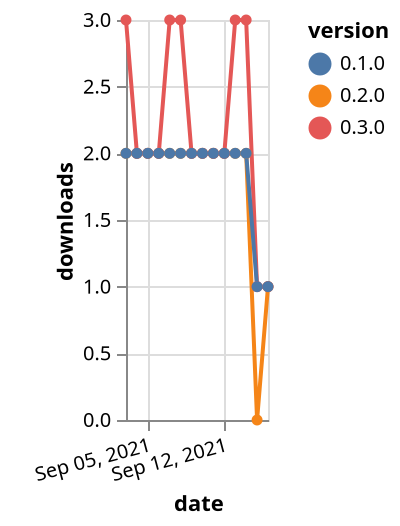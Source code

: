 {"$schema": "https://vega.github.io/schema/vega-lite/v5.json", "description": "A simple bar chart with embedded data.", "data": {"values": [{"date": "2021-09-03", "total": 749, "delta": 2, "version": "0.2.0"}, {"date": "2021-09-04", "total": 751, "delta": 2, "version": "0.2.0"}, {"date": "2021-09-05", "total": 753, "delta": 2, "version": "0.2.0"}, {"date": "2021-09-06", "total": 755, "delta": 2, "version": "0.2.0"}, {"date": "2021-09-07", "total": 757, "delta": 2, "version": "0.2.0"}, {"date": "2021-09-08", "total": 759, "delta": 2, "version": "0.2.0"}, {"date": "2021-09-09", "total": 761, "delta": 2, "version": "0.2.0"}, {"date": "2021-09-10", "total": 763, "delta": 2, "version": "0.2.0"}, {"date": "2021-09-11", "total": 765, "delta": 2, "version": "0.2.0"}, {"date": "2021-09-12", "total": 767, "delta": 2, "version": "0.2.0"}, {"date": "2021-09-13", "total": 769, "delta": 2, "version": "0.2.0"}, {"date": "2021-09-14", "total": 771, "delta": 2, "version": "0.2.0"}, {"date": "2021-09-15", "total": 771, "delta": 0, "version": "0.2.0"}, {"date": "2021-09-16", "total": 772, "delta": 1, "version": "0.2.0"}, {"date": "2021-09-03", "total": 610, "delta": 3, "version": "0.3.0"}, {"date": "2021-09-04", "total": 612, "delta": 2, "version": "0.3.0"}, {"date": "2021-09-05", "total": 614, "delta": 2, "version": "0.3.0"}, {"date": "2021-09-06", "total": 616, "delta": 2, "version": "0.3.0"}, {"date": "2021-09-07", "total": 619, "delta": 3, "version": "0.3.0"}, {"date": "2021-09-08", "total": 622, "delta": 3, "version": "0.3.0"}, {"date": "2021-09-09", "total": 624, "delta": 2, "version": "0.3.0"}, {"date": "2021-09-10", "total": 626, "delta": 2, "version": "0.3.0"}, {"date": "2021-09-11", "total": 628, "delta": 2, "version": "0.3.0"}, {"date": "2021-09-12", "total": 630, "delta": 2, "version": "0.3.0"}, {"date": "2021-09-13", "total": 633, "delta": 3, "version": "0.3.0"}, {"date": "2021-09-14", "total": 636, "delta": 3, "version": "0.3.0"}, {"date": "2021-09-15", "total": 637, "delta": 1, "version": "0.3.0"}, {"date": "2021-09-16", "total": 638, "delta": 1, "version": "0.3.0"}, {"date": "2021-09-03", "total": 1158, "delta": 2, "version": "0.1.0"}, {"date": "2021-09-04", "total": 1160, "delta": 2, "version": "0.1.0"}, {"date": "2021-09-05", "total": 1162, "delta": 2, "version": "0.1.0"}, {"date": "2021-09-06", "total": 1164, "delta": 2, "version": "0.1.0"}, {"date": "2021-09-07", "total": 1166, "delta": 2, "version": "0.1.0"}, {"date": "2021-09-08", "total": 1168, "delta": 2, "version": "0.1.0"}, {"date": "2021-09-09", "total": 1170, "delta": 2, "version": "0.1.0"}, {"date": "2021-09-10", "total": 1172, "delta": 2, "version": "0.1.0"}, {"date": "2021-09-11", "total": 1174, "delta": 2, "version": "0.1.0"}, {"date": "2021-09-12", "total": 1176, "delta": 2, "version": "0.1.0"}, {"date": "2021-09-13", "total": 1178, "delta": 2, "version": "0.1.0"}, {"date": "2021-09-14", "total": 1180, "delta": 2, "version": "0.1.0"}, {"date": "2021-09-15", "total": 1181, "delta": 1, "version": "0.1.0"}, {"date": "2021-09-16", "total": 1182, "delta": 1, "version": "0.1.0"}]}, "width": "container", "mark": {"type": "line", "point": {"filled": true}}, "encoding": {"x": {"field": "date", "type": "temporal", "timeUnit": "yearmonthdate", "title": "date", "axis": {"labelAngle": -15}}, "y": {"field": "delta", "type": "quantitative", "title": "downloads"}, "color": {"field": "version", "type": "nominal"}, "tooltip": {"field": "delta"}}}